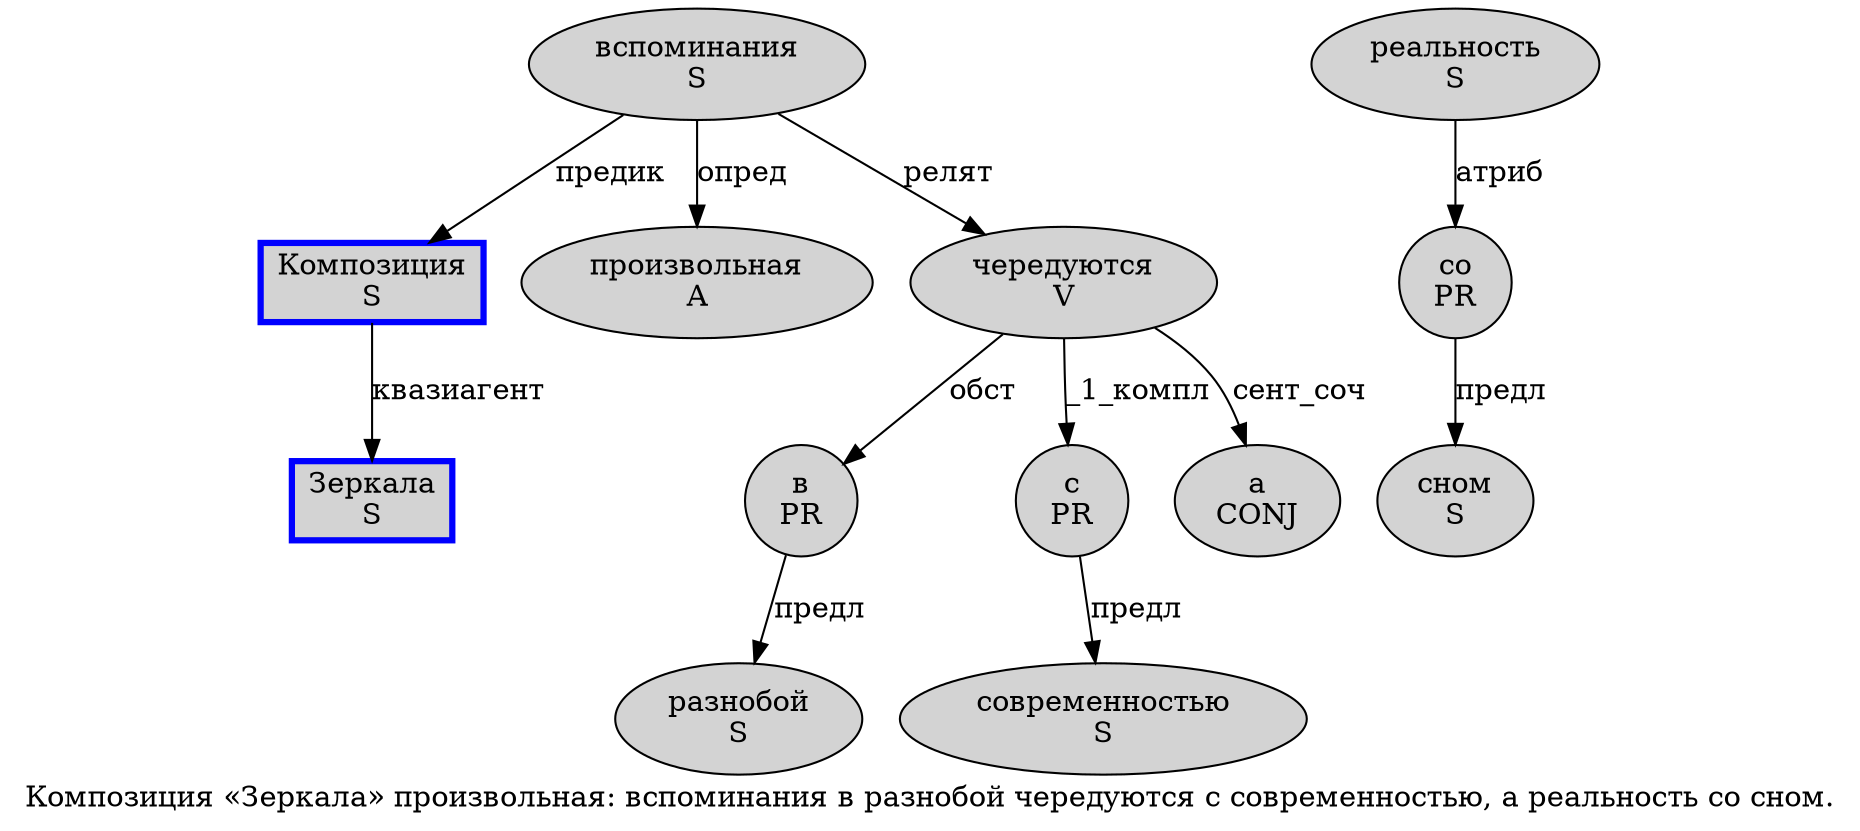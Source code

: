 digraph SENTENCE_2032 {
	graph [label="Композиция «Зеркала» произвольная: вспоминания в разнобой чередуются с современностью, а реальность со сном."]
	node [style=filled]
		0 [label="Композиция
S" color=blue fillcolor=lightgray penwidth=3 shape=box]
		2 [label="Зеркала
S" color=blue fillcolor=lightgray penwidth=3 shape=box]
		4 [label="произвольная
A" color="" fillcolor=lightgray penwidth=1 shape=ellipse]
		6 [label="вспоминания
S" color="" fillcolor=lightgray penwidth=1 shape=ellipse]
		7 [label="в
PR" color="" fillcolor=lightgray penwidth=1 shape=ellipse]
		8 [label="разнобой
S" color="" fillcolor=lightgray penwidth=1 shape=ellipse]
		9 [label="чередуются
V" color="" fillcolor=lightgray penwidth=1 shape=ellipse]
		10 [label="с
PR" color="" fillcolor=lightgray penwidth=1 shape=ellipse]
		11 [label="современностью
S" color="" fillcolor=lightgray penwidth=1 shape=ellipse]
		13 [label="а
CONJ" color="" fillcolor=lightgray penwidth=1 shape=ellipse]
		14 [label="реальность
S" color="" fillcolor=lightgray penwidth=1 shape=ellipse]
		15 [label="со
PR" color="" fillcolor=lightgray penwidth=1 shape=ellipse]
		16 [label="сном
S" color="" fillcolor=lightgray penwidth=1 shape=ellipse]
			10 -> 11 [label="предл"]
			6 -> 0 [label="предик"]
			6 -> 4 [label="опред"]
			6 -> 9 [label="релят"]
			0 -> 2 [label="квазиагент"]
			14 -> 15 [label="атриб"]
			7 -> 8 [label="предл"]
			9 -> 7 [label="обст"]
			9 -> 10 [label="_1_компл"]
			9 -> 13 [label="сент_соч"]
			15 -> 16 [label="предл"]
}
